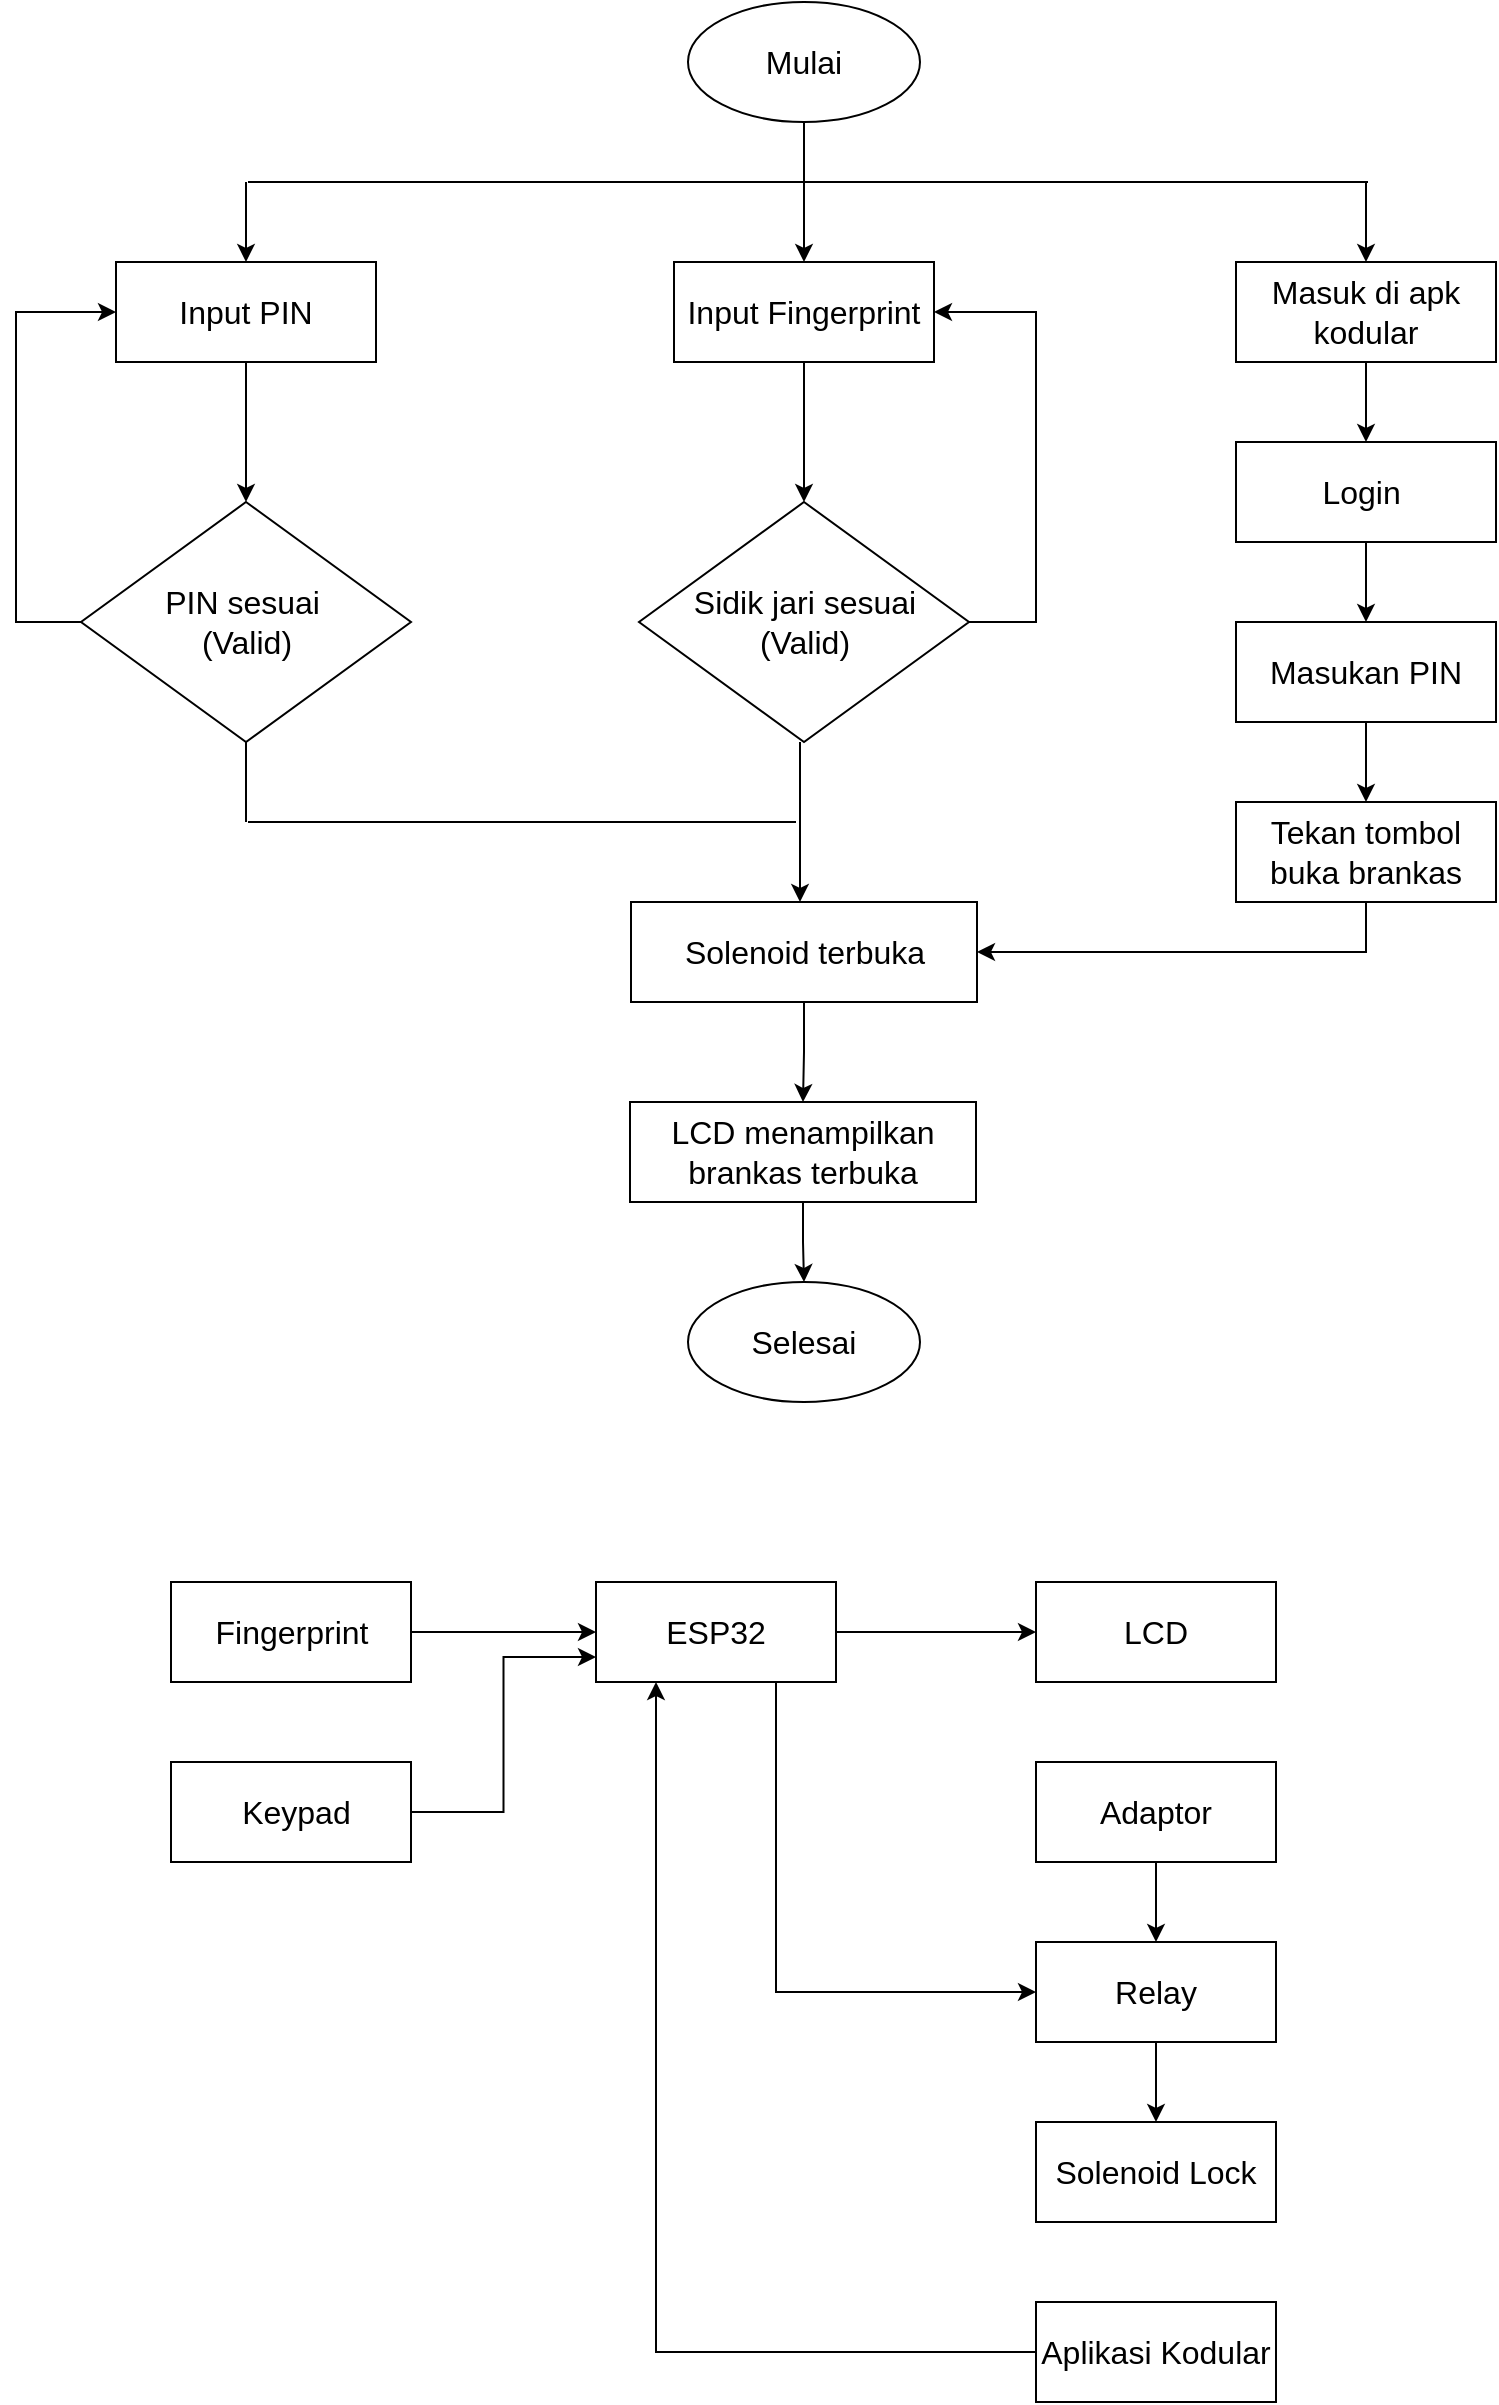 <mxfile version="26.0.16">
  <diagram id="C5RBs43oDa-KdzZeNtuy" name="Page-1">
    <mxGraphModel dx="1134" dy="589" grid="1" gridSize="10" guides="1" tooltips="1" connect="1" arrows="1" fold="1" page="1" pageScale="1" pageWidth="827" pageHeight="1169" math="0" shadow="0">
      <root>
        <mxCell id="WIyWlLk6GJQsqaUBKTNV-0" />
        <mxCell id="WIyWlLk6GJQsqaUBKTNV-1" parent="WIyWlLk6GJQsqaUBKTNV-0" />
        <mxCell id="52M0mCqpVxW18Atk2zSs-10" style="edgeStyle=orthogonalEdgeStyle;rounded=0;orthogonalLoop=1;jettySize=auto;html=1;exitX=0.5;exitY=1;exitDx=0;exitDy=0;entryX=0.5;entryY=0;entryDx=0;entryDy=0;" parent="WIyWlLk6GJQsqaUBKTNV-1" source="52M0mCqpVxW18Atk2zSs-0" target="52M0mCqpVxW18Atk2zSs-3" edge="1">
          <mxGeometry relative="1" as="geometry" />
        </mxCell>
        <mxCell id="52M0mCqpVxW18Atk2zSs-0" value="&lt;font size=&quot;3&quot;&gt;Mulai&lt;/font&gt;" style="ellipse;whiteSpace=wrap;html=1;" parent="WIyWlLk6GJQsqaUBKTNV-1" vertex="1">
          <mxGeometry x="356" y="30" width="116" height="60" as="geometry" />
        </mxCell>
        <mxCell id="52M0mCqpVxW18Atk2zSs-31" style="edgeStyle=orthogonalEdgeStyle;rounded=0;orthogonalLoop=1;jettySize=auto;html=1;exitX=0.5;exitY=1;exitDx=0;exitDy=0;" parent="WIyWlLk6GJQsqaUBKTNV-1" source="52M0mCqpVxW18Atk2zSs-1" target="52M0mCqpVxW18Atk2zSs-4" edge="1">
          <mxGeometry relative="1" as="geometry" />
        </mxCell>
        <mxCell id="52M0mCqpVxW18Atk2zSs-1" value="&lt;font size=&quot;3&quot;&gt;Input PIN&lt;/font&gt;" style="rounded=0;whiteSpace=wrap;html=1;" parent="WIyWlLk6GJQsqaUBKTNV-1" vertex="1">
          <mxGeometry x="70" y="160" width="130" height="50" as="geometry" />
        </mxCell>
        <mxCell id="52M0mCqpVxW18Atk2zSs-21" style="edgeStyle=orthogonalEdgeStyle;rounded=0;orthogonalLoop=1;jettySize=auto;html=1;exitX=0.5;exitY=1;exitDx=0;exitDy=0;entryX=0.5;entryY=0;entryDx=0;entryDy=0;" parent="WIyWlLk6GJQsqaUBKTNV-1" source="52M0mCqpVxW18Atk2zSs-2" target="52M0mCqpVxW18Atk2zSs-18" edge="1">
          <mxGeometry relative="1" as="geometry" />
        </mxCell>
        <mxCell id="52M0mCqpVxW18Atk2zSs-2" value="&lt;font size=&quot;3&quot;&gt;Masuk di apk kodular&lt;/font&gt;" style="rounded=0;whiteSpace=wrap;html=1;" parent="WIyWlLk6GJQsqaUBKTNV-1" vertex="1">
          <mxGeometry x="630" y="160" width="130" height="50" as="geometry" />
        </mxCell>
        <mxCell id="52M0mCqpVxW18Atk2zSs-15" style="edgeStyle=orthogonalEdgeStyle;rounded=0;orthogonalLoop=1;jettySize=auto;html=1;exitX=0.5;exitY=1;exitDx=0;exitDy=0;" parent="WIyWlLk6GJQsqaUBKTNV-1" source="52M0mCqpVxW18Atk2zSs-3" target="52M0mCqpVxW18Atk2zSs-6" edge="1">
          <mxGeometry relative="1" as="geometry" />
        </mxCell>
        <mxCell id="52M0mCqpVxW18Atk2zSs-3" value="&lt;font size=&quot;3&quot;&gt;Input Fingerprint&lt;/font&gt;" style="rounded=0;whiteSpace=wrap;html=1;" parent="WIyWlLk6GJQsqaUBKTNV-1" vertex="1">
          <mxGeometry x="349" y="160" width="130" height="50" as="geometry" />
        </mxCell>
        <mxCell id="52M0mCqpVxW18Atk2zSs-27" style="edgeStyle=orthogonalEdgeStyle;rounded=0;orthogonalLoop=1;jettySize=auto;html=1;exitX=0;exitY=0.5;exitDx=0;exitDy=0;entryX=0;entryY=0.5;entryDx=0;entryDy=0;" parent="WIyWlLk6GJQsqaUBKTNV-1" source="52M0mCqpVxW18Atk2zSs-4" target="52M0mCqpVxW18Atk2zSs-1" edge="1">
          <mxGeometry relative="1" as="geometry">
            <Array as="points">
              <mxPoint x="20" y="340" />
              <mxPoint x="20" y="185" />
            </Array>
          </mxGeometry>
        </mxCell>
        <mxCell id="52M0mCqpVxW18Atk2zSs-4" value="&lt;font size=&quot;3&quot;&gt;PIN sesuai&amp;nbsp;&lt;/font&gt;&lt;div&gt;&lt;font size=&quot;3&quot;&gt;(Valid)&lt;/font&gt;&lt;/div&gt;" style="rhombus;whiteSpace=wrap;html=1;" parent="WIyWlLk6GJQsqaUBKTNV-1" vertex="1">
          <mxGeometry x="52.5" y="280" width="165" height="120" as="geometry" />
        </mxCell>
        <mxCell id="52M0mCqpVxW18Atk2zSs-25" style="edgeStyle=orthogonalEdgeStyle;rounded=0;orthogonalLoop=1;jettySize=auto;html=1;exitX=0.5;exitY=1;exitDx=0;exitDy=0;" parent="WIyWlLk6GJQsqaUBKTNV-1" edge="1">
          <mxGeometry relative="1" as="geometry">
            <mxPoint x="412" y="400" as="sourcePoint" />
            <mxPoint x="412" y="480" as="targetPoint" />
          </mxGeometry>
        </mxCell>
        <mxCell id="52M0mCqpVxW18Atk2zSs-26" style="edgeStyle=orthogonalEdgeStyle;rounded=0;orthogonalLoop=1;jettySize=auto;html=1;exitX=1;exitY=0.5;exitDx=0;exitDy=0;entryX=1;entryY=0.5;entryDx=0;entryDy=0;" parent="WIyWlLk6GJQsqaUBKTNV-1" source="52M0mCqpVxW18Atk2zSs-6" target="52M0mCqpVxW18Atk2zSs-3" edge="1">
          <mxGeometry relative="1" as="geometry">
            <Array as="points">
              <mxPoint x="530" y="340" />
              <mxPoint x="530" y="185" />
            </Array>
          </mxGeometry>
        </mxCell>
        <mxCell id="52M0mCqpVxW18Atk2zSs-6" value="&lt;font size=&quot;3&quot;&gt;Sidik jari sesuai&lt;/font&gt;&lt;div&gt;&lt;font size=&quot;3&quot;&gt;(Valid)&lt;/font&gt;&lt;/div&gt;" style="rhombus;whiteSpace=wrap;html=1;" parent="WIyWlLk6GJQsqaUBKTNV-1" vertex="1">
          <mxGeometry x="331.5" y="280" width="165" height="120" as="geometry" />
        </mxCell>
        <mxCell id="52M0mCqpVxW18Atk2zSs-16" style="edgeStyle=orthogonalEdgeStyle;rounded=0;orthogonalLoop=1;jettySize=auto;html=1;exitX=0.5;exitY=1;exitDx=0;exitDy=0;entryX=0.5;entryY=0;entryDx=0;entryDy=0;" parent="WIyWlLk6GJQsqaUBKTNV-1" source="52M0mCqpVxW18Atk2zSs-7" target="52M0mCqpVxW18Atk2zSs-8" edge="1">
          <mxGeometry relative="1" as="geometry" />
        </mxCell>
        <mxCell id="52M0mCqpVxW18Atk2zSs-7" value="&lt;font size=&quot;3&quot;&gt;Solenoid terbuka&lt;/font&gt;" style="rounded=0;whiteSpace=wrap;html=1;" parent="WIyWlLk6GJQsqaUBKTNV-1" vertex="1">
          <mxGeometry x="327.5" y="480" width="173" height="50" as="geometry" />
        </mxCell>
        <mxCell id="52M0mCqpVxW18Atk2zSs-17" style="edgeStyle=orthogonalEdgeStyle;rounded=0;orthogonalLoop=1;jettySize=auto;html=1;exitX=0.5;exitY=1;exitDx=0;exitDy=0;entryX=0.5;entryY=0;entryDx=0;entryDy=0;" parent="WIyWlLk6GJQsqaUBKTNV-1" source="52M0mCqpVxW18Atk2zSs-8" target="52M0mCqpVxW18Atk2zSs-9" edge="1">
          <mxGeometry relative="1" as="geometry" />
        </mxCell>
        <mxCell id="52M0mCqpVxW18Atk2zSs-8" value="&lt;font size=&quot;3&quot;&gt;LCD menampilkan brankas terbuka&lt;/font&gt;" style="rounded=0;whiteSpace=wrap;html=1;" parent="WIyWlLk6GJQsqaUBKTNV-1" vertex="1">
          <mxGeometry x="327" y="580" width="173" height="50" as="geometry" />
        </mxCell>
        <mxCell id="52M0mCqpVxW18Atk2zSs-9" value="&lt;font size=&quot;3&quot;&gt;Selesai&lt;/font&gt;" style="ellipse;whiteSpace=wrap;html=1;" parent="WIyWlLk6GJQsqaUBKTNV-1" vertex="1">
          <mxGeometry x="356" y="670" width="116" height="60" as="geometry" />
        </mxCell>
        <mxCell id="52M0mCqpVxW18Atk2zSs-11" value="" style="endArrow=none;html=1;rounded=0;" parent="WIyWlLk6GJQsqaUBKTNV-1" edge="1">
          <mxGeometry width="50" height="50" relative="1" as="geometry">
            <mxPoint x="136" y="120" as="sourcePoint" />
            <mxPoint x="696" y="120" as="targetPoint" />
          </mxGeometry>
        </mxCell>
        <mxCell id="52M0mCqpVxW18Atk2zSs-13" value="" style="endArrow=classic;html=1;rounded=0;entryX=0.5;entryY=0;entryDx=0;entryDy=0;" parent="WIyWlLk6GJQsqaUBKTNV-1" target="52M0mCqpVxW18Atk2zSs-1" edge="1">
          <mxGeometry width="50" height="50" relative="1" as="geometry">
            <mxPoint x="135" y="120" as="sourcePoint" />
            <mxPoint x="190" y="70" as="targetPoint" />
          </mxGeometry>
        </mxCell>
        <mxCell id="52M0mCqpVxW18Atk2zSs-14" value="" style="endArrow=classic;html=1;rounded=0;entryX=0.5;entryY=0;entryDx=0;entryDy=0;" parent="WIyWlLk6GJQsqaUBKTNV-1" target="52M0mCqpVxW18Atk2zSs-2" edge="1">
          <mxGeometry width="50" height="50" relative="1" as="geometry">
            <mxPoint x="695" y="120" as="sourcePoint" />
            <mxPoint x="740" y="70" as="targetPoint" />
          </mxGeometry>
        </mxCell>
        <mxCell id="52M0mCqpVxW18Atk2zSs-22" style="edgeStyle=orthogonalEdgeStyle;rounded=0;orthogonalLoop=1;jettySize=auto;html=1;exitX=0.5;exitY=1;exitDx=0;exitDy=0;" parent="WIyWlLk6GJQsqaUBKTNV-1" source="52M0mCqpVxW18Atk2zSs-18" target="52M0mCqpVxW18Atk2zSs-19" edge="1">
          <mxGeometry relative="1" as="geometry" />
        </mxCell>
        <mxCell id="52M0mCqpVxW18Atk2zSs-18" value="&lt;font size=&quot;3&quot;&gt;Login&amp;nbsp;&lt;/font&gt;" style="rounded=0;whiteSpace=wrap;html=1;" parent="WIyWlLk6GJQsqaUBKTNV-1" vertex="1">
          <mxGeometry x="630" y="250" width="130" height="50" as="geometry" />
        </mxCell>
        <mxCell id="52M0mCqpVxW18Atk2zSs-23" style="edgeStyle=orthogonalEdgeStyle;rounded=0;orthogonalLoop=1;jettySize=auto;html=1;exitX=0.5;exitY=1;exitDx=0;exitDy=0;entryX=0.5;entryY=0;entryDx=0;entryDy=0;" parent="WIyWlLk6GJQsqaUBKTNV-1" source="52M0mCqpVxW18Atk2zSs-19" target="52M0mCqpVxW18Atk2zSs-20" edge="1">
          <mxGeometry relative="1" as="geometry" />
        </mxCell>
        <mxCell id="52M0mCqpVxW18Atk2zSs-19" value="&lt;font size=&quot;3&quot;&gt;Masukan PIN&lt;/font&gt;" style="rounded=0;whiteSpace=wrap;html=1;" parent="WIyWlLk6GJQsqaUBKTNV-1" vertex="1">
          <mxGeometry x="630" y="340" width="130" height="50" as="geometry" />
        </mxCell>
        <mxCell id="52M0mCqpVxW18Atk2zSs-24" style="edgeStyle=orthogonalEdgeStyle;rounded=0;orthogonalLoop=1;jettySize=auto;html=1;exitX=0.5;exitY=1;exitDx=0;exitDy=0;entryX=1;entryY=0.5;entryDx=0;entryDy=0;" parent="WIyWlLk6GJQsqaUBKTNV-1" source="52M0mCqpVxW18Atk2zSs-20" target="52M0mCqpVxW18Atk2zSs-7" edge="1">
          <mxGeometry relative="1" as="geometry" />
        </mxCell>
        <mxCell id="52M0mCqpVxW18Atk2zSs-20" value="&lt;font size=&quot;3&quot;&gt;Tekan tombol buka brankas&lt;/font&gt;" style="rounded=0;whiteSpace=wrap;html=1;" parent="WIyWlLk6GJQsqaUBKTNV-1" vertex="1">
          <mxGeometry x="630" y="430" width="130" height="50" as="geometry" />
        </mxCell>
        <mxCell id="52M0mCqpVxW18Atk2zSs-28" value="" style="endArrow=none;html=1;rounded=0;" parent="WIyWlLk6GJQsqaUBKTNV-1" edge="1">
          <mxGeometry width="50" height="50" relative="1" as="geometry">
            <mxPoint x="136" y="440" as="sourcePoint" />
            <mxPoint x="410" y="440" as="targetPoint" />
          </mxGeometry>
        </mxCell>
        <mxCell id="52M0mCqpVxW18Atk2zSs-30" value="" style="endArrow=none;html=1;rounded=0;" parent="WIyWlLk6GJQsqaUBKTNV-1" edge="1">
          <mxGeometry width="50" height="50" relative="1" as="geometry">
            <mxPoint x="135" y="440" as="sourcePoint" />
            <mxPoint x="135" y="400" as="targetPoint" />
          </mxGeometry>
        </mxCell>
        <mxCell id="xbkrUeKxWcu6e-JEVU1y-10" style="edgeStyle=orthogonalEdgeStyle;rounded=0;orthogonalLoop=1;jettySize=auto;html=1;exitX=1;exitY=0.5;exitDx=0;exitDy=0;" edge="1" parent="WIyWlLk6GJQsqaUBKTNV-1" source="xbkrUeKxWcu6e-JEVU1y-1" target="xbkrUeKxWcu6e-JEVU1y-3">
          <mxGeometry relative="1" as="geometry" />
        </mxCell>
        <mxCell id="xbkrUeKxWcu6e-JEVU1y-1" value="&lt;font size=&quot;3&quot;&gt;&lt;font style=&quot;vertical-align: inherit;&quot;&gt;&lt;font style=&quot;vertical-align: inherit;&quot;&gt;Fingerprint&lt;/font&gt;&lt;/font&gt;&lt;/font&gt;" style="rounded=0;whiteSpace=wrap;html=1;" vertex="1" parent="WIyWlLk6GJQsqaUBKTNV-1">
          <mxGeometry x="97.5" y="820" width="120" height="50" as="geometry" />
        </mxCell>
        <mxCell id="xbkrUeKxWcu6e-JEVU1y-12" style="edgeStyle=orthogonalEdgeStyle;rounded=0;orthogonalLoop=1;jettySize=auto;html=1;exitX=1;exitY=0.5;exitDx=0;exitDy=0;entryX=0;entryY=0.75;entryDx=0;entryDy=0;" edge="1" parent="WIyWlLk6GJQsqaUBKTNV-1" source="xbkrUeKxWcu6e-JEVU1y-2" target="xbkrUeKxWcu6e-JEVU1y-3">
          <mxGeometry relative="1" as="geometry" />
        </mxCell>
        <mxCell id="xbkrUeKxWcu6e-JEVU1y-2" value="&lt;font size=&quot;3&quot;&gt;&lt;font style=&quot;vertical-align: inherit;&quot;&gt;&lt;font style=&quot;vertical-align: inherit;&quot;&gt;&amp;nbsp;Keypad&lt;/font&gt;&lt;/font&gt;&lt;/font&gt;" style="rounded=0;whiteSpace=wrap;html=1;" vertex="1" parent="WIyWlLk6GJQsqaUBKTNV-1">
          <mxGeometry x="97.5" y="910" width="120" height="50" as="geometry" />
        </mxCell>
        <mxCell id="xbkrUeKxWcu6e-JEVU1y-20" style="edgeStyle=orthogonalEdgeStyle;rounded=0;orthogonalLoop=1;jettySize=auto;html=1;exitX=1;exitY=0.5;exitDx=0;exitDy=0;entryX=0;entryY=0.5;entryDx=0;entryDy=0;" edge="1" parent="WIyWlLk6GJQsqaUBKTNV-1" source="xbkrUeKxWcu6e-JEVU1y-3" target="xbkrUeKxWcu6e-JEVU1y-4">
          <mxGeometry relative="1" as="geometry" />
        </mxCell>
        <mxCell id="xbkrUeKxWcu6e-JEVU1y-21" style="edgeStyle=orthogonalEdgeStyle;rounded=0;orthogonalLoop=1;jettySize=auto;html=1;exitX=0.75;exitY=1;exitDx=0;exitDy=0;entryX=0;entryY=0.5;entryDx=0;entryDy=0;" edge="1" parent="WIyWlLk6GJQsqaUBKTNV-1" source="xbkrUeKxWcu6e-JEVU1y-3" target="xbkrUeKxWcu6e-JEVU1y-6">
          <mxGeometry relative="1" as="geometry" />
        </mxCell>
        <mxCell id="xbkrUeKxWcu6e-JEVU1y-3" value="&lt;font size=&quot;3&quot;&gt;&lt;font style=&quot;vertical-align: inherit;&quot;&gt;&lt;font style=&quot;vertical-align: inherit;&quot;&gt;ESP32&lt;/font&gt;&lt;/font&gt;&lt;/font&gt;" style="rounded=0;whiteSpace=wrap;html=1;" vertex="1" parent="WIyWlLk6GJQsqaUBKTNV-1">
          <mxGeometry x="310" y="820" width="120" height="50" as="geometry" />
        </mxCell>
        <mxCell id="xbkrUeKxWcu6e-JEVU1y-4" value="&lt;font size=&quot;3&quot;&gt;LCD&lt;/font&gt;" style="rounded=0;whiteSpace=wrap;html=1;" vertex="1" parent="WIyWlLk6GJQsqaUBKTNV-1">
          <mxGeometry x="530" y="820" width="120" height="50" as="geometry" />
        </mxCell>
        <mxCell id="xbkrUeKxWcu6e-JEVU1y-17" style="edgeStyle=orthogonalEdgeStyle;rounded=0;orthogonalLoop=1;jettySize=auto;html=1;exitX=0.5;exitY=1;exitDx=0;exitDy=0;" edge="1" parent="WIyWlLk6GJQsqaUBKTNV-1" source="xbkrUeKxWcu6e-JEVU1y-5" target="xbkrUeKxWcu6e-JEVU1y-6">
          <mxGeometry relative="1" as="geometry" />
        </mxCell>
        <mxCell id="xbkrUeKxWcu6e-JEVU1y-5" value="&lt;font size=&quot;3&quot;&gt;&lt;font style=&quot;vertical-align: inherit;&quot;&gt;&lt;font style=&quot;vertical-align: inherit;&quot;&gt;Adaptor&lt;/font&gt;&lt;/font&gt;&lt;/font&gt;" style="rounded=0;whiteSpace=wrap;html=1;" vertex="1" parent="WIyWlLk6GJQsqaUBKTNV-1">
          <mxGeometry x="530" y="910" width="120" height="50" as="geometry" />
        </mxCell>
        <mxCell id="xbkrUeKxWcu6e-JEVU1y-18" style="edgeStyle=orthogonalEdgeStyle;rounded=0;orthogonalLoop=1;jettySize=auto;html=1;exitX=0.5;exitY=1;exitDx=0;exitDy=0;entryX=0.5;entryY=0;entryDx=0;entryDy=0;" edge="1" parent="WIyWlLk6GJQsqaUBKTNV-1" source="xbkrUeKxWcu6e-JEVU1y-6" target="xbkrUeKxWcu6e-JEVU1y-7">
          <mxGeometry relative="1" as="geometry" />
        </mxCell>
        <mxCell id="xbkrUeKxWcu6e-JEVU1y-6" value="&lt;font size=&quot;3&quot;&gt;&lt;font style=&quot;vertical-align: inherit;&quot;&gt;&lt;font style=&quot;vertical-align: inherit;&quot;&gt;Relay&lt;/font&gt;&lt;/font&gt;&lt;/font&gt;" style="rounded=0;whiteSpace=wrap;html=1;" vertex="1" parent="WIyWlLk6GJQsqaUBKTNV-1">
          <mxGeometry x="530" y="1000" width="120" height="50" as="geometry" />
        </mxCell>
        <mxCell id="xbkrUeKxWcu6e-JEVU1y-7" value="&lt;font size=&quot;3&quot;&gt;&lt;font style=&quot;vertical-align: inherit;&quot;&gt;&lt;font style=&quot;vertical-align: inherit;&quot;&gt;Solenoid Lock&lt;/font&gt;&lt;/font&gt;&lt;/font&gt;" style="rounded=0;whiteSpace=wrap;html=1;" vertex="1" parent="WIyWlLk6GJQsqaUBKTNV-1">
          <mxGeometry x="530" y="1090" width="120" height="50" as="geometry" />
        </mxCell>
        <mxCell id="xbkrUeKxWcu6e-JEVU1y-16" style="edgeStyle=orthogonalEdgeStyle;rounded=0;orthogonalLoop=1;jettySize=auto;html=1;exitX=0;exitY=0.5;exitDx=0;exitDy=0;entryX=0.25;entryY=1;entryDx=0;entryDy=0;" edge="1" parent="WIyWlLk6GJQsqaUBKTNV-1" source="xbkrUeKxWcu6e-JEVU1y-9" target="xbkrUeKxWcu6e-JEVU1y-3">
          <mxGeometry relative="1" as="geometry" />
        </mxCell>
        <mxCell id="xbkrUeKxWcu6e-JEVU1y-9" value="&lt;font size=&quot;3&quot;&gt;&lt;font style=&quot;vertical-align: inherit;&quot;&gt;&lt;font style=&quot;vertical-align: inherit;&quot;&gt;Aplikasi Kodular&lt;/font&gt;&lt;/font&gt;&lt;/font&gt;" style="rounded=0;whiteSpace=wrap;html=1;" vertex="1" parent="WIyWlLk6GJQsqaUBKTNV-1">
          <mxGeometry x="530" y="1180" width="120" height="50" as="geometry" />
        </mxCell>
      </root>
    </mxGraphModel>
  </diagram>
</mxfile>

